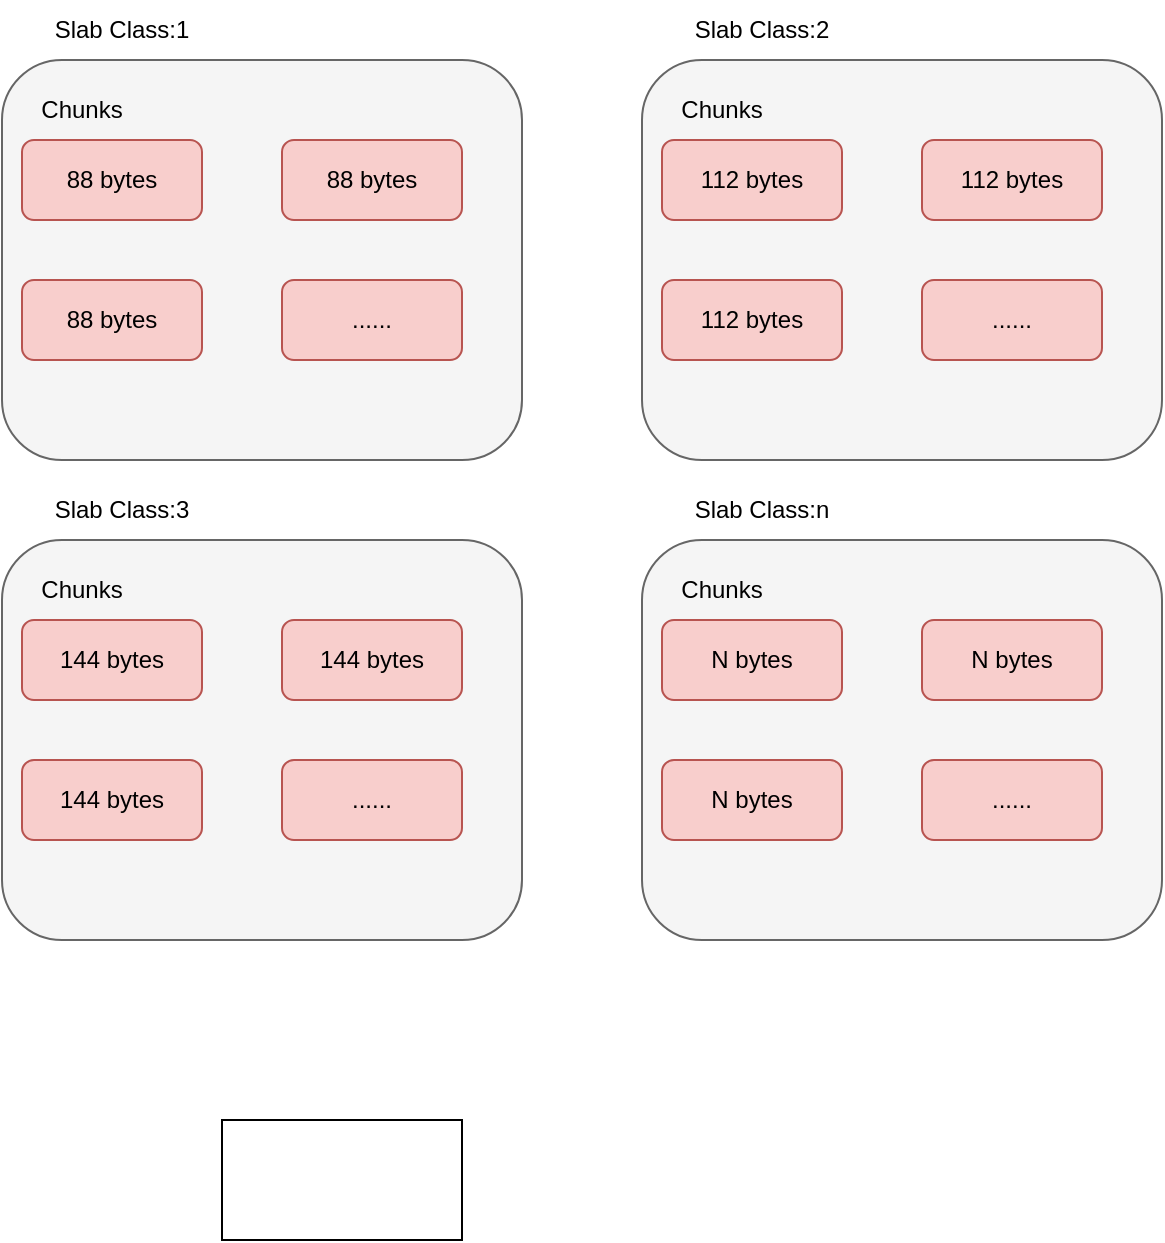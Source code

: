 <mxfile version="15.3.3" type="github">
  <diagram id="jiUmKCNPmTVctYRyUmwk" name="Page-1">
    <mxGraphModel dx="1422" dy="754" grid="1" gridSize="10" guides="1" tooltips="1" connect="1" arrows="1" fold="1" page="1" pageScale="1" pageWidth="827" pageHeight="1169" math="0" shadow="0">
      <root>
        <mxCell id="0" />
        <mxCell id="1" parent="0" />
        <mxCell id="9xFEdgIHhNXRVokLLZbv-1" value="" style="rounded=1;whiteSpace=wrap;html=1;fillColor=#f5f5f5;fontColor=#333333;strokeColor=#666666;" parent="1" vertex="1">
          <mxGeometry x="80" y="90" width="260" height="200" as="geometry" />
        </mxCell>
        <mxCell id="9xFEdgIHhNXRVokLLZbv-2" value="Chunks" style="text;html=1;strokeColor=none;fillColor=none;align=center;verticalAlign=middle;whiteSpace=wrap;rounded=0;" parent="1" vertex="1">
          <mxGeometry x="90" y="100" width="60" height="30" as="geometry" />
        </mxCell>
        <mxCell id="9xFEdgIHhNXRVokLLZbv-3" value="88 bytes" style="rounded=1;whiteSpace=wrap;html=1;fillColor=#f8cecc;strokeColor=#b85450;" parent="1" vertex="1">
          <mxGeometry x="90" y="130" width="90" height="40" as="geometry" />
        </mxCell>
        <mxCell id="9xFEdgIHhNXRVokLLZbv-4" value="88 bytes" style="rounded=1;whiteSpace=wrap;html=1;fillColor=#f8cecc;strokeColor=#b85450;" parent="1" vertex="1">
          <mxGeometry x="220" y="130" width="90" height="40" as="geometry" />
        </mxCell>
        <mxCell id="9xFEdgIHhNXRVokLLZbv-5" value="88 bytes" style="rounded=1;whiteSpace=wrap;html=1;fillColor=#f8cecc;strokeColor=#b85450;" parent="1" vertex="1">
          <mxGeometry x="90" y="200" width="90" height="40" as="geometry" />
        </mxCell>
        <mxCell id="9xFEdgIHhNXRVokLLZbv-8" value="......" style="rounded=1;whiteSpace=wrap;html=1;fillColor=#f8cecc;strokeColor=#b85450;" parent="1" vertex="1">
          <mxGeometry x="220" y="200" width="90" height="40" as="geometry" />
        </mxCell>
        <mxCell id="9xFEdgIHhNXRVokLLZbv-9" value="Slab Class:1" style="text;html=1;strokeColor=none;fillColor=none;align=center;verticalAlign=middle;whiteSpace=wrap;rounded=0;" parent="1" vertex="1">
          <mxGeometry x="90" y="60" width="100" height="30" as="geometry" />
        </mxCell>
        <mxCell id="9xFEdgIHhNXRVokLLZbv-10" value="" style="rounded=1;whiteSpace=wrap;html=1;fillColor=#f5f5f5;fontColor=#333333;strokeColor=#666666;" parent="1" vertex="1">
          <mxGeometry x="400" y="90" width="260" height="200" as="geometry" />
        </mxCell>
        <mxCell id="9xFEdgIHhNXRVokLLZbv-11" value="Chunks" style="text;html=1;strokeColor=none;fillColor=none;align=center;verticalAlign=middle;whiteSpace=wrap;rounded=0;" parent="1" vertex="1">
          <mxGeometry x="410" y="100" width="60" height="30" as="geometry" />
        </mxCell>
        <mxCell id="9xFEdgIHhNXRVokLLZbv-12" value="112&amp;nbsp;bytes" style="rounded=1;whiteSpace=wrap;html=1;fillColor=#f8cecc;strokeColor=#b85450;" parent="1" vertex="1">
          <mxGeometry x="410" y="130" width="90" height="40" as="geometry" />
        </mxCell>
        <mxCell id="9xFEdgIHhNXRVokLLZbv-13" value="112 bytes" style="rounded=1;whiteSpace=wrap;html=1;fillColor=#f8cecc;strokeColor=#b85450;" parent="1" vertex="1">
          <mxGeometry x="540" y="130" width="90" height="40" as="geometry" />
        </mxCell>
        <mxCell id="9xFEdgIHhNXRVokLLZbv-14" value="112 bytes" style="rounded=1;whiteSpace=wrap;html=1;fillColor=#f8cecc;strokeColor=#b85450;" parent="1" vertex="1">
          <mxGeometry x="410" y="200" width="90" height="40" as="geometry" />
        </mxCell>
        <mxCell id="9xFEdgIHhNXRVokLLZbv-15" value="......" style="rounded=1;whiteSpace=wrap;html=1;fillColor=#f8cecc;strokeColor=#b85450;" parent="1" vertex="1">
          <mxGeometry x="540" y="200" width="90" height="40" as="geometry" />
        </mxCell>
        <mxCell id="9xFEdgIHhNXRVokLLZbv-16" value="Slab Class:2" style="text;html=1;strokeColor=none;fillColor=none;align=center;verticalAlign=middle;whiteSpace=wrap;rounded=0;" parent="1" vertex="1">
          <mxGeometry x="410" y="60" width="100" height="30" as="geometry" />
        </mxCell>
        <mxCell id="9xFEdgIHhNXRVokLLZbv-17" value="" style="rounded=1;whiteSpace=wrap;html=1;fillColor=#f5f5f5;fontColor=#333333;strokeColor=#666666;" parent="1" vertex="1">
          <mxGeometry x="80" y="330" width="260" height="200" as="geometry" />
        </mxCell>
        <mxCell id="9xFEdgIHhNXRVokLLZbv-18" value="Chunks" style="text;html=1;strokeColor=none;fillColor=none;align=center;verticalAlign=middle;whiteSpace=wrap;rounded=0;" parent="1" vertex="1">
          <mxGeometry x="90" y="340" width="60" height="30" as="geometry" />
        </mxCell>
        <mxCell id="9xFEdgIHhNXRVokLLZbv-19" value="144 bytes" style="rounded=1;whiteSpace=wrap;html=1;fillColor=#f8cecc;strokeColor=#b85450;" parent="1" vertex="1">
          <mxGeometry x="90" y="370" width="90" height="40" as="geometry" />
        </mxCell>
        <mxCell id="9xFEdgIHhNXRVokLLZbv-20" value="144 bytes" style="rounded=1;whiteSpace=wrap;html=1;fillColor=#f8cecc;strokeColor=#b85450;" parent="1" vertex="1">
          <mxGeometry x="220" y="370" width="90" height="40" as="geometry" />
        </mxCell>
        <mxCell id="9xFEdgIHhNXRVokLLZbv-21" value="144 bytes" style="rounded=1;whiteSpace=wrap;html=1;fillColor=#f8cecc;strokeColor=#b85450;" parent="1" vertex="1">
          <mxGeometry x="90" y="440" width="90" height="40" as="geometry" />
        </mxCell>
        <mxCell id="9xFEdgIHhNXRVokLLZbv-22" value="......" style="rounded=1;whiteSpace=wrap;html=1;fillColor=#f8cecc;strokeColor=#b85450;" parent="1" vertex="1">
          <mxGeometry x="220" y="440" width="90" height="40" as="geometry" />
        </mxCell>
        <mxCell id="9xFEdgIHhNXRVokLLZbv-23" value="Slab Class:3" style="text;html=1;strokeColor=none;fillColor=none;align=center;verticalAlign=middle;whiteSpace=wrap;rounded=0;" parent="1" vertex="1">
          <mxGeometry x="90" y="300" width="100" height="30" as="geometry" />
        </mxCell>
        <mxCell id="9xFEdgIHhNXRVokLLZbv-31" value="" style="rounded=1;whiteSpace=wrap;html=1;fillColor=#f5f5f5;fontColor=#333333;strokeColor=#666666;" parent="1" vertex="1">
          <mxGeometry x="400" y="330" width="260" height="200" as="geometry" />
        </mxCell>
        <mxCell id="9xFEdgIHhNXRVokLLZbv-32" value="Chunks" style="text;html=1;strokeColor=none;fillColor=none;align=center;verticalAlign=middle;whiteSpace=wrap;rounded=0;" parent="1" vertex="1">
          <mxGeometry x="410" y="340" width="60" height="30" as="geometry" />
        </mxCell>
        <mxCell id="9xFEdgIHhNXRVokLLZbv-33" value="N bytes" style="rounded=1;whiteSpace=wrap;html=1;fillColor=#f8cecc;strokeColor=#b85450;" parent="1" vertex="1">
          <mxGeometry x="410" y="370" width="90" height="40" as="geometry" />
        </mxCell>
        <mxCell id="9xFEdgIHhNXRVokLLZbv-34" value="N bytes" style="rounded=1;whiteSpace=wrap;html=1;fillColor=#f8cecc;strokeColor=#b85450;" parent="1" vertex="1">
          <mxGeometry x="540" y="370" width="90" height="40" as="geometry" />
        </mxCell>
        <mxCell id="9xFEdgIHhNXRVokLLZbv-35" value="N bytes" style="rounded=1;whiteSpace=wrap;html=1;fillColor=#f8cecc;strokeColor=#b85450;" parent="1" vertex="1">
          <mxGeometry x="410" y="440" width="90" height="40" as="geometry" />
        </mxCell>
        <mxCell id="9xFEdgIHhNXRVokLLZbv-36" value="......" style="rounded=1;whiteSpace=wrap;html=1;fillColor=#f8cecc;strokeColor=#b85450;" parent="1" vertex="1">
          <mxGeometry x="540" y="440" width="90" height="40" as="geometry" />
        </mxCell>
        <mxCell id="9xFEdgIHhNXRVokLLZbv-37" value="Slab Class:n" style="text;html=1;strokeColor=none;fillColor=none;align=center;verticalAlign=middle;whiteSpace=wrap;rounded=0;" parent="1" vertex="1">
          <mxGeometry x="410" y="300" width="100" height="30" as="geometry" />
        </mxCell>
        <mxCell id="L0Jrug0Ti4sRXLlGqCaQ-1" value="" style="rounded=0;whiteSpace=wrap;html=1;hachureGap=4;pointerEvents=0;" vertex="1" parent="1">
          <mxGeometry x="190" y="620" width="120" height="60" as="geometry" />
        </mxCell>
      </root>
    </mxGraphModel>
  </diagram>
</mxfile>
